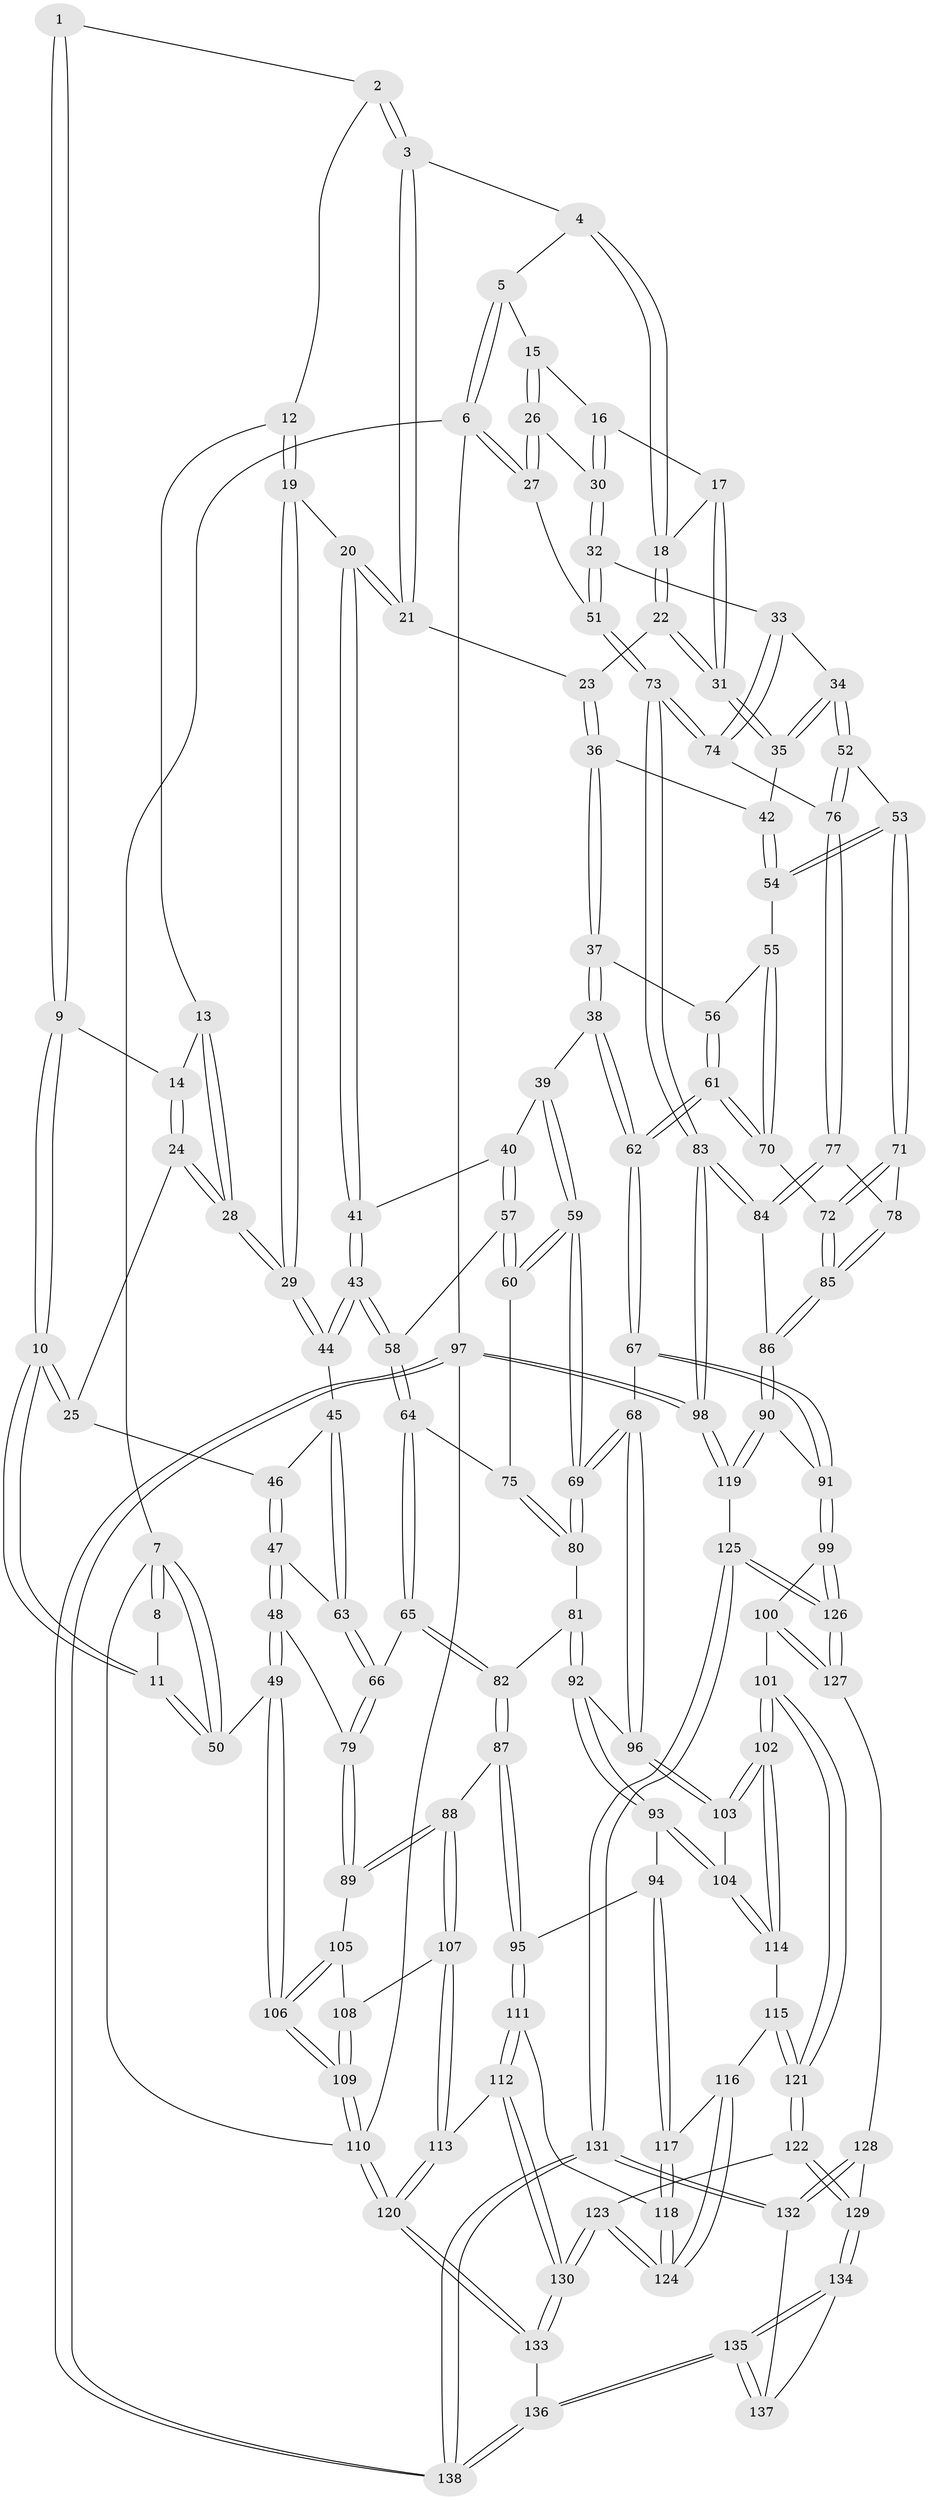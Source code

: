 // Generated by graph-tools (version 1.1) at 2025/38/03/09/25 02:38:22]
// undirected, 138 vertices, 342 edges
graph export_dot {
graph [start="1"]
  node [color=gray90,style=filled];
  1 [pos="+0.23442914871862616+0"];
  2 [pos="+0.31292746918324144+0"];
  3 [pos="+0.5965892536899764+0"];
  4 [pos="+0.7169689739385391+0"];
  5 [pos="+0.8058817306462003+0"];
  6 [pos="+1+0"];
  7 [pos="+0+0"];
  8 [pos="+0.10563972913973531+0"];
  9 [pos="+0.17029909124588227+0.08727279728148085"];
  10 [pos="+0.06669160969818952+0.18218855304604756"];
  11 [pos="+0.06524366549314999+0.18241253918724898"];
  12 [pos="+0.3146057374922684+0.07732366465592815"];
  13 [pos="+0.2893806204543436+0.12899976112306072"];
  14 [pos="+0.21120148531598695+0.11239784497749236"];
  15 [pos="+0.9092955622870107+0.13081192285925328"];
  16 [pos="+0.844196830164032+0.1668616885123159"];
  17 [pos="+0.8244909582141656+0.16804710249324004"];
  18 [pos="+0.798768618533359+0.14519227444777646"];
  19 [pos="+0.4534474593835066+0.14887157881949845"];
  20 [pos="+0.5213308836266353+0.13652965064917205"];
  21 [pos="+0.5566180809826797+0.0812130627206183"];
  22 [pos="+0.6954557700198103+0.2023408356826232"];
  23 [pos="+0.6949357583107502+0.20256109587382506"];
  24 [pos="+0.2199736382678381+0.1816633790361455"];
  25 [pos="+0.1361153566263861+0.215902160132304"];
  26 [pos="+0.9787344205810643+0.15502205751429254"];
  27 [pos="+1+0"];
  28 [pos="+0.31249037852907025+0.21374407102087836"];
  29 [pos="+0.31400673280177216+0.21625627294174823"];
  30 [pos="+0.9307419673245569+0.24937091186100258"];
  31 [pos="+0.8151147256778518+0.22795186780136928"];
  32 [pos="+0.9265429312417005+0.3146766963403719"];
  33 [pos="+0.9208156152559587+0.31845955256772174"];
  34 [pos="+0.8955233616526816+0.32874184495645753"];
  35 [pos="+0.814734267954729+0.2701964695297076"];
  36 [pos="+0.7045101584978457+0.2706654856371218"];
  37 [pos="+0.6624237527192717+0.3116525803343016"];
  38 [pos="+0.598711120252882+0.32504057841770667"];
  39 [pos="+0.5437662877642278+0.2972850386490806"];
  40 [pos="+0.5368443548777485+0.29295639053742534"];
  41 [pos="+0.5208864257277925+0.23763099679016952"];
  42 [pos="+0.75247973583057+0.2843379218652179"];
  43 [pos="+0.32077742310414803+0.304227285816157"];
  44 [pos="+0.30096227923712354+0.29003129953604506"];
  45 [pos="+0.30066934055952416+0.2901370071617163"];
  46 [pos="+0.1528305097743784+0.23140886841735744"];
  47 [pos="+0.1699465894327729+0.39378430540430526"];
  48 [pos="+0.017308369980488306+0.4165691802446498"];
  49 [pos="+0+0.36610535032200076"];
  50 [pos="+0+0.2651379158525788"];
  51 [pos="+1+0.33828694553659133"];
  52 [pos="+0.8729004394691638+0.36872878175394275"];
  53 [pos="+0.8438622074492736+0.4027769200079025"];
  54 [pos="+0.7633497908237005+0.3660509088709116"];
  55 [pos="+0.7267934736383403+0.37973821651855855"];
  56 [pos="+0.6989063548556476+0.36510095882581517"];
  57 [pos="+0.4923103786993046+0.3406276956805133"];
  58 [pos="+0.352806757336074+0.34701948459353404"];
  59 [pos="+0.5446887540009859+0.49006822275297085"];
  60 [pos="+0.48212397858385386+0.3971816583170051"];
  61 [pos="+0.6275696283669472+0.48557849534934266"];
  62 [pos="+0.6237191022677835+0.486791802725986"];
  63 [pos="+0.18720186381818918+0.39551001951750825"];
  64 [pos="+0.3573754901749182+0.37718544706837315"];
  65 [pos="+0.27685080030942033+0.4883258451103261"];
  66 [pos="+0.23599219943964292+0.46357218987867294"];
  67 [pos="+0.6051300983130317+0.5077915406304958"];
  68 [pos="+0.5695098697921016+0.5175105511122787"];
  69 [pos="+0.5521860547916616+0.5043907132984565"];
  70 [pos="+0.724207757637323+0.4730368974578807"];
  71 [pos="+0.8371236788156565+0.43069996184376597"];
  72 [pos="+0.7909230201668004+0.4920310784100839"];
  73 [pos="+1+0.46265455756897317"];
  74 [pos="+0.9865588801808759+0.45772530085896995"];
  75 [pos="+0.4093738863299466+0.43945036476345933"];
  76 [pos="+0.9639077868756799+0.46705316828257915"];
  77 [pos="+0.9355733631318695+0.49436230744565396"];
  78 [pos="+0.9305431137783993+0.4939378523215837"];
  79 [pos="+0.13518876604353103+0.5722063383748799"];
  80 [pos="+0.4104079235448299+0.4831477246563412"];
  81 [pos="+0.3763077414828241+0.525869483540091"];
  82 [pos="+0.2917764957234635+0.5127299761115028"];
  83 [pos="+1+0.8036654437741234"];
  84 [pos="+0.9566667486821799+0.5455668353542059"];
  85 [pos="+0.8160069641665336+0.5897965511368763"];
  86 [pos="+0.8160836508740904+0.5920302157236385"];
  87 [pos="+0.2514203877722516+0.6055720516471972"];
  88 [pos="+0.13619130090567044+0.5747256838176542"];
  89 [pos="+0.13521575394604807+0.5723070795759735"];
  90 [pos="+0.8136210860749351+0.608928996700504"];
  91 [pos="+0.7219379960868114+0.6588618634458652"];
  92 [pos="+0.3987595329259545+0.5758569218774738"];
  93 [pos="+0.3979593266994036+0.6113754974162182"];
  94 [pos="+0.38605943722650343+0.6220179271234595"];
  95 [pos="+0.2561875189279239+0.6187623776135242"];
  96 [pos="+0.5542408117580442+0.5443648967358387"];
  97 [pos="+1+1"];
  98 [pos="+1+0.830604822733659"];
  99 [pos="+0.7176730222842168+0.6672185415615979"];
  100 [pos="+0.622438343775919+0.7160472109522795"];
  101 [pos="+0.5760889324687407+0.700353613645133"];
  102 [pos="+0.565293742131072+0.6833305869220553"];
  103 [pos="+0.5470804200786306+0.5781912782666491"];
  104 [pos="+0.4464277836854819+0.6416072983361905"];
  105 [pos="+0.03885206699622099+0.5926039297775604"];
  106 [pos="+0+0.4816116274962207"];
  107 [pos="+0.10542696786489655+0.6596882820248532"];
  108 [pos="+0.0840270897091267+0.6619471036779184"];
  109 [pos="+0+0.764344387286892"];
  110 [pos="+0+1"];
  111 [pos="+0.24884996151300834+0.757130728818493"];
  112 [pos="+0.22111349408372394+0.7838485569700318"];
  113 [pos="+0.20736439787101182+0.7903069384135064"];
  114 [pos="+0.4576659614714976+0.6677815457957855"];
  115 [pos="+0.44647458878355123+0.710307367710863"];
  116 [pos="+0.4305735888929835+0.7166860667942865"];
  117 [pos="+0.34739264710369777+0.7289769735888848"];
  118 [pos="+0.3327939409855095+0.742196525320826"];
  119 [pos="+1+0.7937360601470822"];
  120 [pos="+0+1"];
  121 [pos="+0.5023262149188047+0.762820446794875"];
  122 [pos="+0.48212450617983116+0.8453884309548751"];
  123 [pos="+0.451004682735772+0.8475960085635648"];
  124 [pos="+0.43476348627089495+0.8297195375736013"];
  125 [pos="+0.7927446667913217+0.8462113406191564"];
  126 [pos="+0.7927158975390354+0.846179307877816"];
  127 [pos="+0.6273553801621047+0.7998849272916554"];
  128 [pos="+0.6113513991414548+0.8253204736470676"];
  129 [pos="+0.48513127929863076+0.8474186024799317"];
  130 [pos="+0.3831546687845211+0.9051540573743915"];
  131 [pos="+0.7274072918696652+0.9731311895401453"];
  132 [pos="+0.6409859609423516+0.9251956818002466"];
  133 [pos="+0.31111870201103375+1"];
  134 [pos="+0.49896803241431126+0.8761456668623676"];
  135 [pos="+0.514317530654203+0.9969136966313661"];
  136 [pos="+0.4515694774608129+1"];
  137 [pos="+0.6249666937363986+0.9280415389555111"];
  138 [pos="+0.7660258357965005+1"];
  1 -- 2;
  1 -- 9;
  1 -- 9;
  2 -- 3;
  2 -- 3;
  2 -- 12;
  3 -- 4;
  3 -- 21;
  3 -- 21;
  4 -- 5;
  4 -- 18;
  4 -- 18;
  5 -- 6;
  5 -- 6;
  5 -- 15;
  6 -- 7;
  6 -- 27;
  6 -- 27;
  6 -- 97;
  7 -- 8;
  7 -- 8;
  7 -- 50;
  7 -- 50;
  7 -- 110;
  8 -- 11;
  9 -- 10;
  9 -- 10;
  9 -- 14;
  10 -- 11;
  10 -- 11;
  10 -- 25;
  10 -- 25;
  11 -- 50;
  11 -- 50;
  12 -- 13;
  12 -- 19;
  12 -- 19;
  13 -- 14;
  13 -- 28;
  13 -- 28;
  14 -- 24;
  14 -- 24;
  15 -- 16;
  15 -- 26;
  15 -- 26;
  16 -- 17;
  16 -- 30;
  16 -- 30;
  17 -- 18;
  17 -- 31;
  17 -- 31;
  18 -- 22;
  18 -- 22;
  19 -- 20;
  19 -- 29;
  19 -- 29;
  20 -- 21;
  20 -- 21;
  20 -- 41;
  20 -- 41;
  21 -- 23;
  22 -- 23;
  22 -- 31;
  22 -- 31;
  23 -- 36;
  23 -- 36;
  24 -- 25;
  24 -- 28;
  24 -- 28;
  25 -- 46;
  26 -- 27;
  26 -- 27;
  26 -- 30;
  27 -- 51;
  28 -- 29;
  28 -- 29;
  29 -- 44;
  29 -- 44;
  30 -- 32;
  30 -- 32;
  31 -- 35;
  31 -- 35;
  32 -- 33;
  32 -- 51;
  32 -- 51;
  33 -- 34;
  33 -- 74;
  33 -- 74;
  34 -- 35;
  34 -- 35;
  34 -- 52;
  34 -- 52;
  35 -- 42;
  36 -- 37;
  36 -- 37;
  36 -- 42;
  37 -- 38;
  37 -- 38;
  37 -- 56;
  38 -- 39;
  38 -- 62;
  38 -- 62;
  39 -- 40;
  39 -- 59;
  39 -- 59;
  40 -- 41;
  40 -- 57;
  40 -- 57;
  41 -- 43;
  41 -- 43;
  42 -- 54;
  42 -- 54;
  43 -- 44;
  43 -- 44;
  43 -- 58;
  43 -- 58;
  44 -- 45;
  45 -- 46;
  45 -- 63;
  45 -- 63;
  46 -- 47;
  46 -- 47;
  47 -- 48;
  47 -- 48;
  47 -- 63;
  48 -- 49;
  48 -- 49;
  48 -- 79;
  49 -- 50;
  49 -- 106;
  49 -- 106;
  51 -- 73;
  51 -- 73;
  52 -- 53;
  52 -- 76;
  52 -- 76;
  53 -- 54;
  53 -- 54;
  53 -- 71;
  53 -- 71;
  54 -- 55;
  55 -- 56;
  55 -- 70;
  55 -- 70;
  56 -- 61;
  56 -- 61;
  57 -- 58;
  57 -- 60;
  57 -- 60;
  58 -- 64;
  58 -- 64;
  59 -- 60;
  59 -- 60;
  59 -- 69;
  59 -- 69;
  60 -- 75;
  61 -- 62;
  61 -- 62;
  61 -- 70;
  61 -- 70;
  62 -- 67;
  62 -- 67;
  63 -- 66;
  63 -- 66;
  64 -- 65;
  64 -- 65;
  64 -- 75;
  65 -- 66;
  65 -- 82;
  65 -- 82;
  66 -- 79;
  66 -- 79;
  67 -- 68;
  67 -- 91;
  67 -- 91;
  68 -- 69;
  68 -- 69;
  68 -- 96;
  68 -- 96;
  69 -- 80;
  69 -- 80;
  70 -- 72;
  71 -- 72;
  71 -- 72;
  71 -- 78;
  72 -- 85;
  72 -- 85;
  73 -- 74;
  73 -- 74;
  73 -- 83;
  73 -- 83;
  74 -- 76;
  75 -- 80;
  75 -- 80;
  76 -- 77;
  76 -- 77;
  77 -- 78;
  77 -- 84;
  77 -- 84;
  78 -- 85;
  78 -- 85;
  79 -- 89;
  79 -- 89;
  80 -- 81;
  81 -- 82;
  81 -- 92;
  81 -- 92;
  82 -- 87;
  82 -- 87;
  83 -- 84;
  83 -- 84;
  83 -- 98;
  83 -- 98;
  84 -- 86;
  85 -- 86;
  85 -- 86;
  86 -- 90;
  86 -- 90;
  87 -- 88;
  87 -- 95;
  87 -- 95;
  88 -- 89;
  88 -- 89;
  88 -- 107;
  88 -- 107;
  89 -- 105;
  90 -- 91;
  90 -- 119;
  90 -- 119;
  91 -- 99;
  91 -- 99;
  92 -- 93;
  92 -- 93;
  92 -- 96;
  93 -- 94;
  93 -- 104;
  93 -- 104;
  94 -- 95;
  94 -- 117;
  94 -- 117;
  95 -- 111;
  95 -- 111;
  96 -- 103;
  96 -- 103;
  97 -- 98;
  97 -- 98;
  97 -- 138;
  97 -- 138;
  97 -- 110;
  98 -- 119;
  98 -- 119;
  99 -- 100;
  99 -- 126;
  99 -- 126;
  100 -- 101;
  100 -- 127;
  100 -- 127;
  101 -- 102;
  101 -- 102;
  101 -- 121;
  101 -- 121;
  102 -- 103;
  102 -- 103;
  102 -- 114;
  102 -- 114;
  103 -- 104;
  104 -- 114;
  104 -- 114;
  105 -- 106;
  105 -- 106;
  105 -- 108;
  106 -- 109;
  106 -- 109;
  107 -- 108;
  107 -- 113;
  107 -- 113;
  108 -- 109;
  108 -- 109;
  109 -- 110;
  109 -- 110;
  110 -- 120;
  110 -- 120;
  111 -- 112;
  111 -- 112;
  111 -- 118;
  112 -- 113;
  112 -- 130;
  112 -- 130;
  113 -- 120;
  113 -- 120;
  114 -- 115;
  115 -- 116;
  115 -- 121;
  115 -- 121;
  116 -- 117;
  116 -- 124;
  116 -- 124;
  117 -- 118;
  117 -- 118;
  118 -- 124;
  118 -- 124;
  119 -- 125;
  120 -- 133;
  120 -- 133;
  121 -- 122;
  121 -- 122;
  122 -- 123;
  122 -- 129;
  122 -- 129;
  123 -- 124;
  123 -- 124;
  123 -- 130;
  123 -- 130;
  125 -- 126;
  125 -- 126;
  125 -- 131;
  125 -- 131;
  126 -- 127;
  126 -- 127;
  127 -- 128;
  128 -- 129;
  128 -- 132;
  128 -- 132;
  129 -- 134;
  129 -- 134;
  130 -- 133;
  130 -- 133;
  131 -- 132;
  131 -- 132;
  131 -- 138;
  131 -- 138;
  132 -- 137;
  133 -- 136;
  134 -- 135;
  134 -- 135;
  134 -- 137;
  135 -- 136;
  135 -- 136;
  135 -- 137;
  135 -- 137;
  136 -- 138;
  136 -- 138;
}
